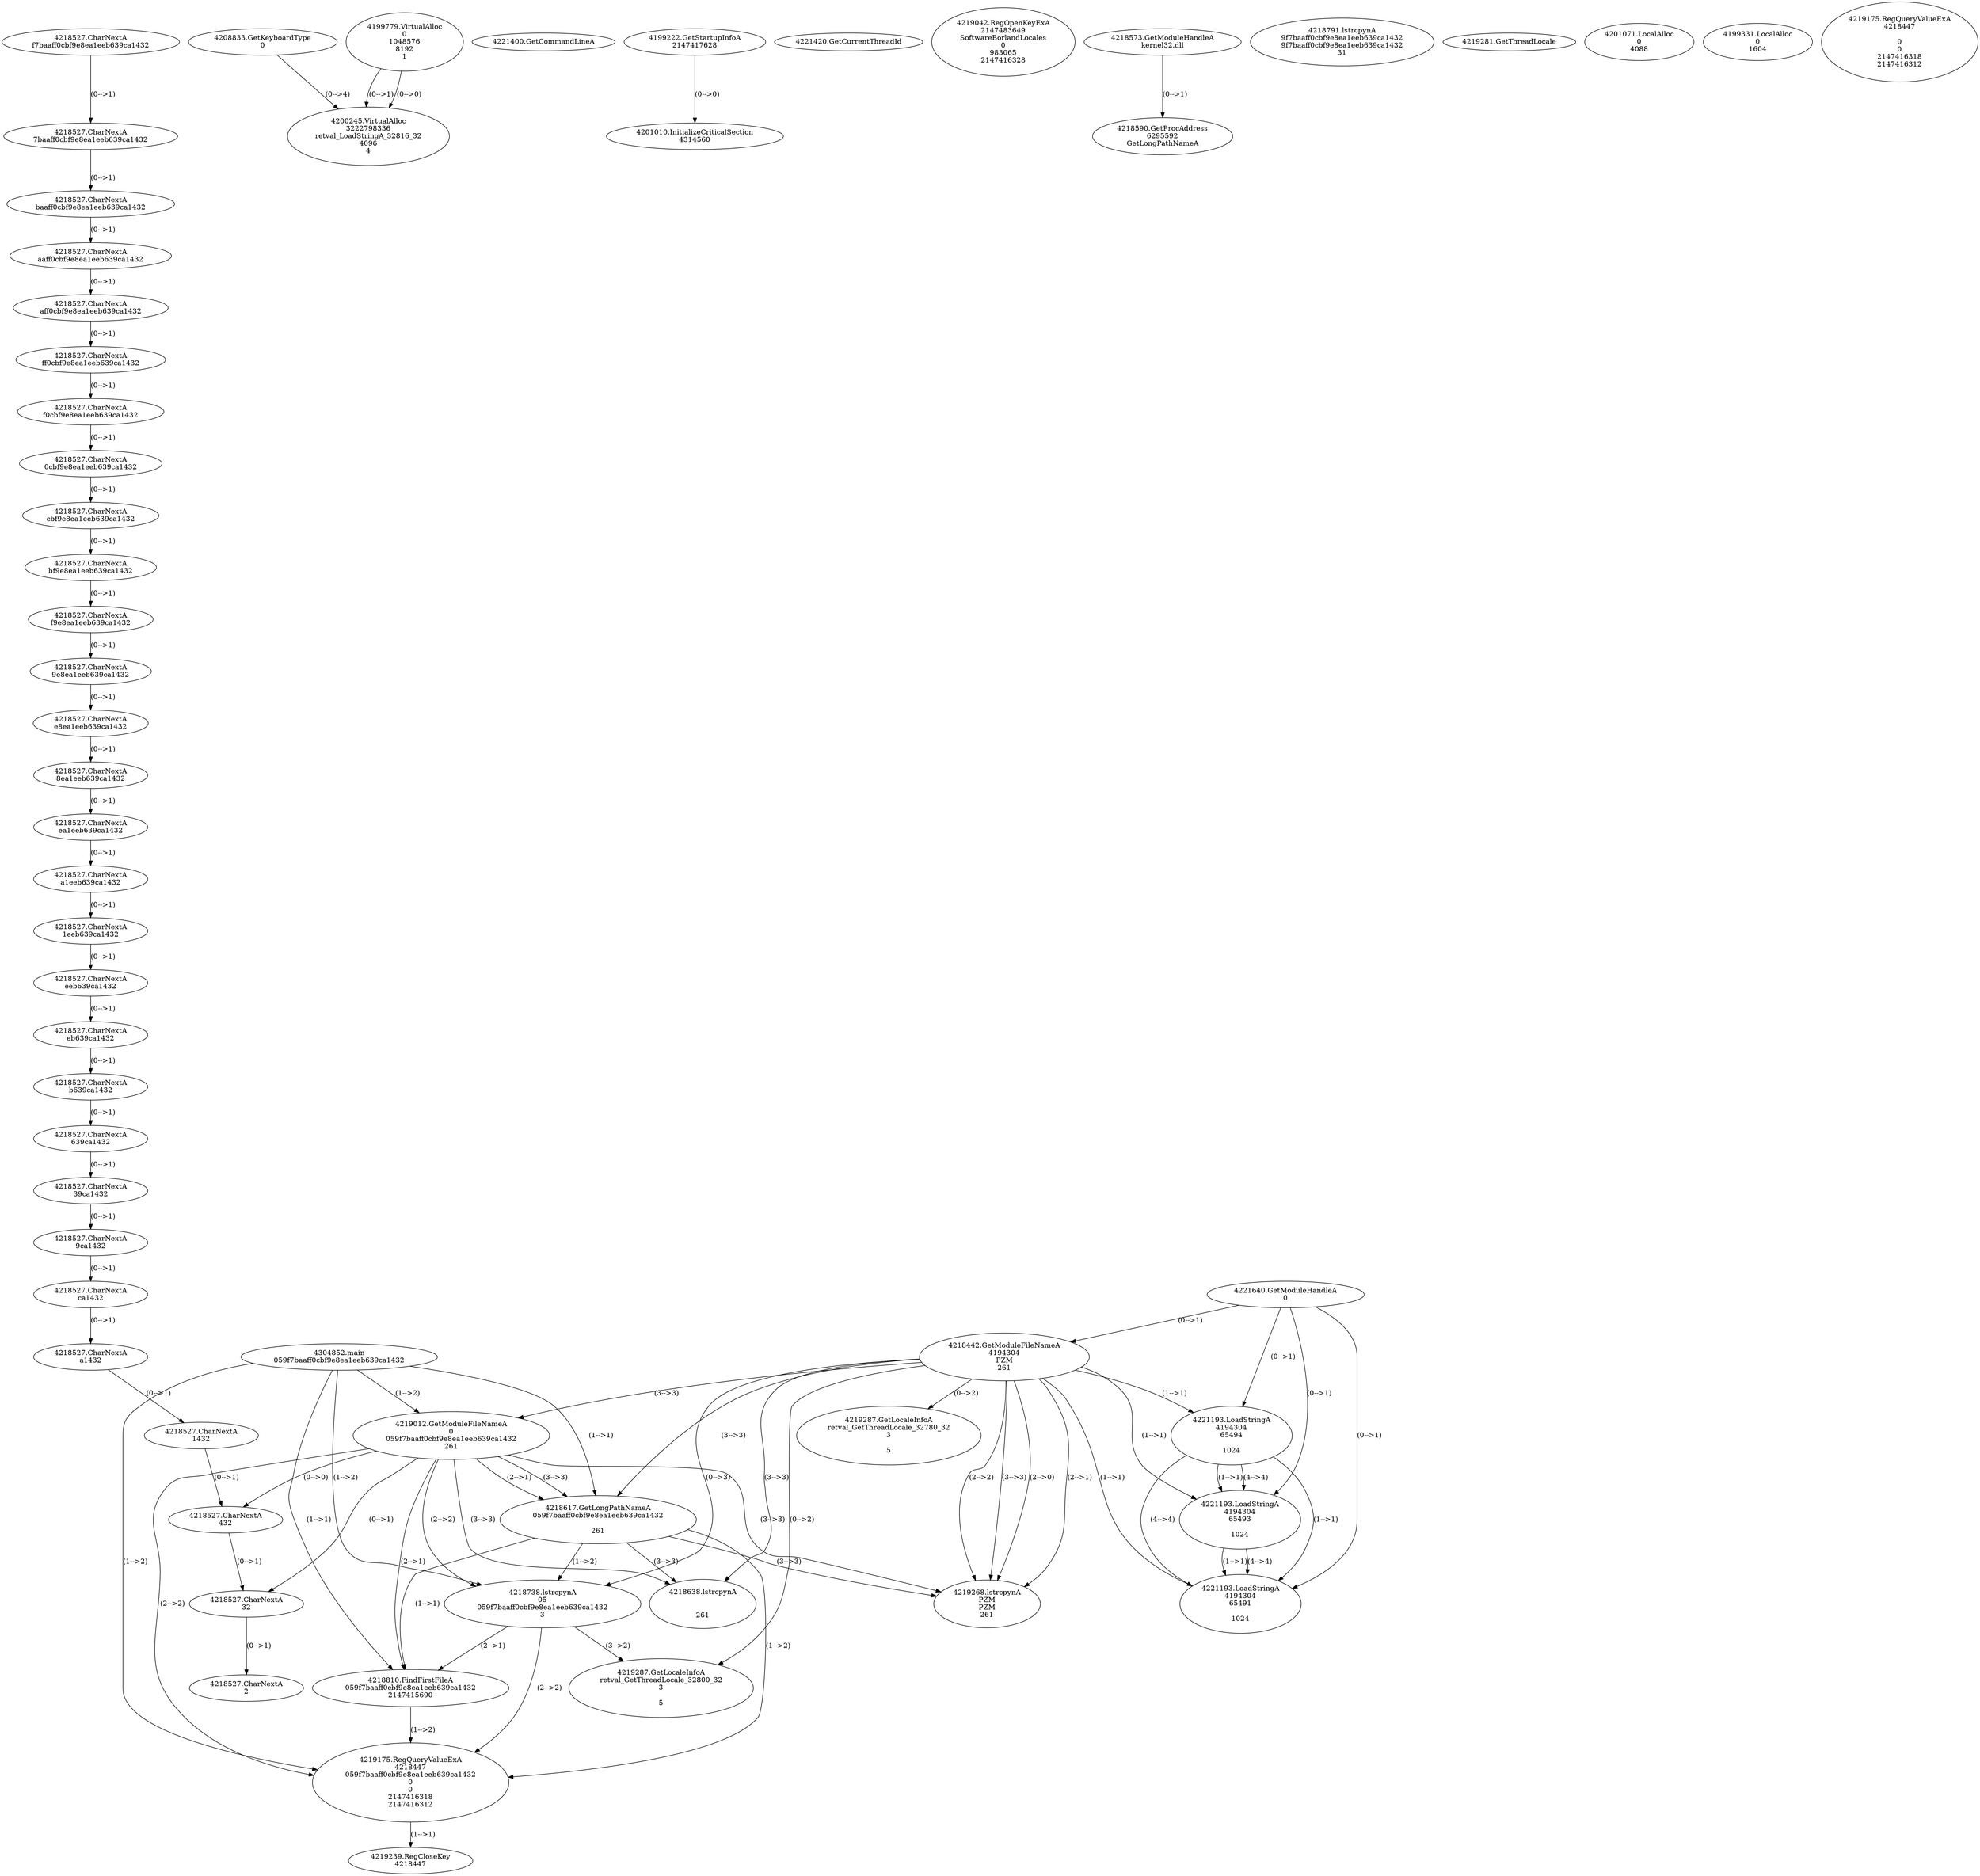 // Global SCDG with merge call
digraph {
	0 [label="4304852.main
059f7baaff0cbf9e8ea1eeb639ca1432"]
	1 [label="4221640.GetModuleHandleA
0"]
	2 [label="4208833.GetKeyboardType
0"]
	3 [label="4221400.GetCommandLineA
"]
	4 [label="4199222.GetStartupInfoA
2147417628"]
	5 [label="4221420.GetCurrentThreadId
"]
	6 [label="4218442.GetModuleFileNameA
4194304
PZM
261"]
	1 -> 6 [label="(0-->1)"]
	7 [label="4219012.GetModuleFileNameA
0
059f7baaff0cbf9e8ea1eeb639ca1432
261"]
	0 -> 7 [label="(1-->2)"]
	6 -> 7 [label="(3-->3)"]
	8 [label="4219042.RegOpenKeyExA
2147483649
Software\Borland\Locales
0
983065
2147416328"]
	9 [label="4218573.GetModuleHandleA
kernel32.dll"]
	10 [label="4218590.GetProcAddress
6295592
GetLongPathNameA"]
	9 -> 10 [label="(0-->1)"]
	11 [label="4218617.GetLongPathNameA
059f7baaff0cbf9e8ea1eeb639ca1432

261"]
	0 -> 11 [label="(1-->1)"]
	7 -> 11 [label="(2-->1)"]
	6 -> 11 [label="(3-->3)"]
	7 -> 11 [label="(3-->3)"]
	12 [label="4218738.lstrcpynA
05
059f7baaff0cbf9e8ea1eeb639ca1432
3"]
	0 -> 12 [label="(1-->2)"]
	7 -> 12 [label="(2-->2)"]
	11 -> 12 [label="(1-->2)"]
	6 -> 12 [label="(0-->3)"]
	13 [label="4218527.CharNextA
f7baaff0cbf9e8ea1eeb639ca1432"]
	14 [label="4218527.CharNextA
7baaff0cbf9e8ea1eeb639ca1432"]
	13 -> 14 [label="(0-->1)"]
	15 [label="4218527.CharNextA
baaff0cbf9e8ea1eeb639ca1432"]
	14 -> 15 [label="(0-->1)"]
	16 [label="4218527.CharNextA
aaff0cbf9e8ea1eeb639ca1432"]
	15 -> 16 [label="(0-->1)"]
	17 [label="4218527.CharNextA
aff0cbf9e8ea1eeb639ca1432"]
	16 -> 17 [label="(0-->1)"]
	18 [label="4218527.CharNextA
ff0cbf9e8ea1eeb639ca1432"]
	17 -> 18 [label="(0-->1)"]
	19 [label="4218527.CharNextA
f0cbf9e8ea1eeb639ca1432"]
	18 -> 19 [label="(0-->1)"]
	20 [label="4218527.CharNextA
0cbf9e8ea1eeb639ca1432"]
	19 -> 20 [label="(0-->1)"]
	21 [label="4218527.CharNextA
cbf9e8ea1eeb639ca1432"]
	20 -> 21 [label="(0-->1)"]
	22 [label="4218527.CharNextA
bf9e8ea1eeb639ca1432"]
	21 -> 22 [label="(0-->1)"]
	23 [label="4218527.CharNextA
f9e8ea1eeb639ca1432"]
	22 -> 23 [label="(0-->1)"]
	24 [label="4218527.CharNextA
9e8ea1eeb639ca1432"]
	23 -> 24 [label="(0-->1)"]
	25 [label="4218527.CharNextA
e8ea1eeb639ca1432"]
	24 -> 25 [label="(0-->1)"]
	26 [label="4218527.CharNextA
8ea1eeb639ca1432"]
	25 -> 26 [label="(0-->1)"]
	27 [label="4218527.CharNextA
ea1eeb639ca1432"]
	26 -> 27 [label="(0-->1)"]
	28 [label="4218527.CharNextA
a1eeb639ca1432"]
	27 -> 28 [label="(0-->1)"]
	29 [label="4218527.CharNextA
1eeb639ca1432"]
	28 -> 29 [label="(0-->1)"]
	30 [label="4218527.CharNextA
eeb639ca1432"]
	29 -> 30 [label="(0-->1)"]
	31 [label="4218527.CharNextA
eb639ca1432"]
	30 -> 31 [label="(0-->1)"]
	32 [label="4218527.CharNextA
b639ca1432"]
	31 -> 32 [label="(0-->1)"]
	33 [label="4218527.CharNextA
639ca1432"]
	32 -> 33 [label="(0-->1)"]
	34 [label="4218527.CharNextA
39ca1432"]
	33 -> 34 [label="(0-->1)"]
	35 [label="4218527.CharNextA
9ca1432"]
	34 -> 35 [label="(0-->1)"]
	36 [label="4218527.CharNextA
ca1432"]
	35 -> 36 [label="(0-->1)"]
	37 [label="4218527.CharNextA
a1432"]
	36 -> 37 [label="(0-->1)"]
	38 [label="4218527.CharNextA
1432"]
	37 -> 38 [label="(0-->1)"]
	39 [label="4218527.CharNextA
432"]
	38 -> 39 [label="(0-->1)"]
	7 -> 39 [label="(0-->0)"]
	40 [label="4218527.CharNextA
32"]
	7 -> 40 [label="(0-->1)"]
	39 -> 40 [label="(0-->1)"]
	41 [label="4218527.CharNextA
2"]
	40 -> 41 [label="(0-->1)"]
	42 [label="4218791.lstrcpynA
9f7baaff0cbf9e8ea1eeb639ca1432
9f7baaff0cbf9e8ea1eeb639ca1432
31"]
	43 [label="4218810.FindFirstFileA
059f7baaff0cbf9e8ea1eeb639ca1432
2147415690"]
	0 -> 43 [label="(1-->1)"]
	7 -> 43 [label="(2-->1)"]
	11 -> 43 [label="(1-->1)"]
	12 -> 43 [label="(2-->1)"]
	44 [label="4219175.RegQueryValueExA
4218447
059f7baaff0cbf9e8ea1eeb639ca1432
0
0
2147416318
2147416312"]
	0 -> 44 [label="(1-->2)"]
	7 -> 44 [label="(2-->2)"]
	11 -> 44 [label="(1-->2)"]
	12 -> 44 [label="(2-->2)"]
	43 -> 44 [label="(1-->2)"]
	45 [label="4219239.RegCloseKey
4218447"]
	44 -> 45 [label="(1-->1)"]
	46 [label="4219268.lstrcpynA
PZM
PZM
261"]
	6 -> 46 [label="(2-->1)"]
	6 -> 46 [label="(2-->2)"]
	6 -> 46 [label="(3-->3)"]
	7 -> 46 [label="(3-->3)"]
	11 -> 46 [label="(3-->3)"]
	6 -> 46 [label="(2-->0)"]
	47 [label="4219281.GetThreadLocale
"]
	48 [label="4219287.GetLocaleInfoA
retval_GetThreadLocale_32800_32
3

5"]
	6 -> 48 [label="(0-->2)"]
	12 -> 48 [label="(3-->2)"]
	49 [label="4221193.LoadStringA
4194304
65494

1024"]
	1 -> 49 [label="(0-->1)"]
	6 -> 49 [label="(1-->1)"]
	50 [label="4221193.LoadStringA
4194304
65493

1024"]
	1 -> 50 [label="(0-->1)"]
	6 -> 50 [label="(1-->1)"]
	49 -> 50 [label="(1-->1)"]
	49 -> 50 [label="(4-->4)"]
	51 [label="4221193.LoadStringA
4194304
65491

1024"]
	1 -> 51 [label="(0-->1)"]
	6 -> 51 [label="(1-->1)"]
	49 -> 51 [label="(1-->1)"]
	50 -> 51 [label="(1-->1)"]
	49 -> 51 [label="(4-->4)"]
	50 -> 51 [label="(4-->4)"]
	52 [label="4201010.InitializeCriticalSection
4314560"]
	4 -> 52 [label="(0-->0)"]
	53 [label="4201071.LocalAlloc
0
4088"]
	54 [label="4199779.VirtualAlloc
0
1048576
8192
1"]
	55 [label="4199331.LocalAlloc
0
1604"]
	56 [label="4200245.VirtualAlloc
3222798336
retval_LoadStringA_32816_32
4096
4"]
	54 -> 56 [label="(0-->1)"]
	2 -> 56 [label="(0-->4)"]
	54 -> 56 [label="(0-->0)"]
	57 [label="4218638.lstrcpynA


261"]
	6 -> 57 [label="(3-->3)"]
	7 -> 57 [label="(3-->3)"]
	11 -> 57 [label="(3-->3)"]
	58 [label="4219175.RegQueryValueExA
4218447

0
0
2147416318
2147416312"]
	59 [label="4219287.GetLocaleInfoA
retval_GetThreadLocale_32780_32
3

5"]
	6 -> 59 [label="(0-->2)"]
}
